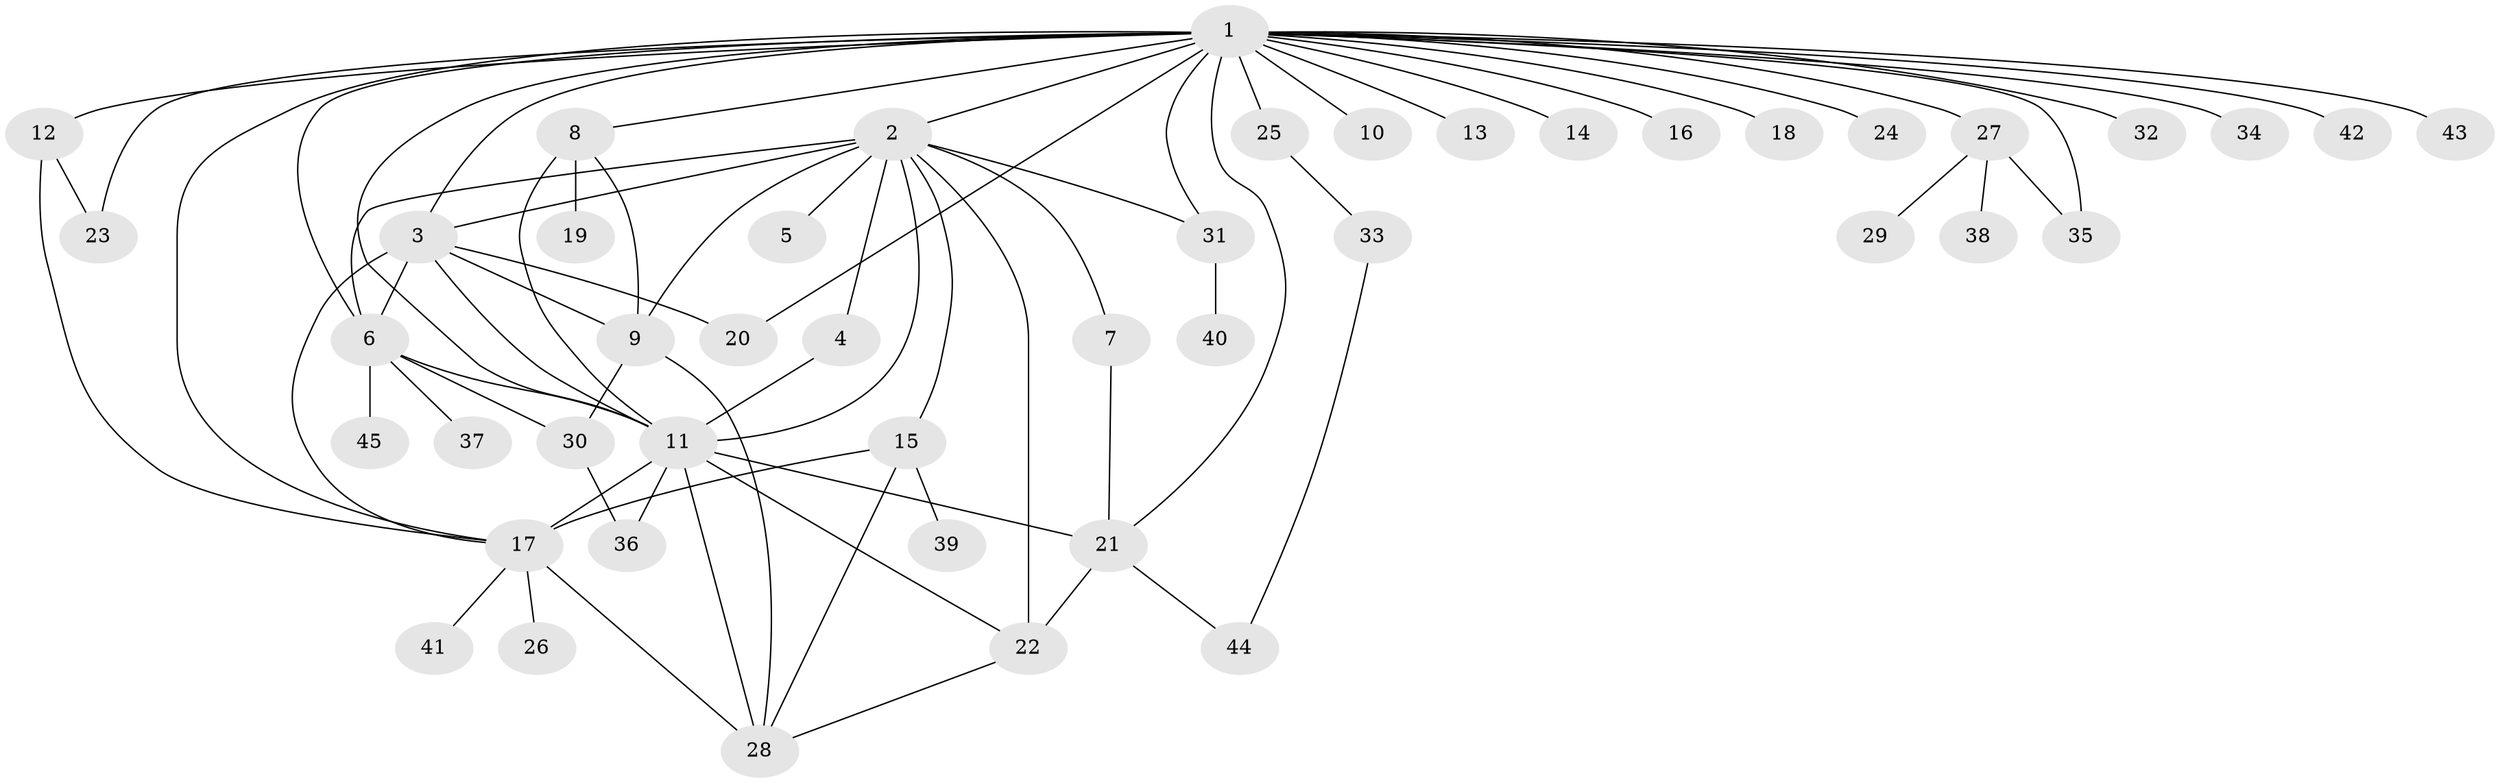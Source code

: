 // original degree distribution, {31: 0.011494252873563218, 13: 0.011494252873563218, 17: 0.011494252873563218, 3: 0.05747126436781609, 1: 0.4942528735632184, 2: 0.21839080459770116, 8: 0.011494252873563218, 4: 0.08045977011494253, 15: 0.011494252873563218, 5: 0.05747126436781609, 7: 0.011494252873563218, 6: 0.022988505747126436}
// Generated by graph-tools (version 1.1) at 2025/35/03/09/25 02:35:30]
// undirected, 45 vertices, 73 edges
graph export_dot {
graph [start="1"]
  node [color=gray90,style=filled];
  1;
  2;
  3;
  4;
  5;
  6;
  7;
  8;
  9;
  10;
  11;
  12;
  13;
  14;
  15;
  16;
  17;
  18;
  19;
  20;
  21;
  22;
  23;
  24;
  25;
  26;
  27;
  28;
  29;
  30;
  31;
  32;
  33;
  34;
  35;
  36;
  37;
  38;
  39;
  40;
  41;
  42;
  43;
  44;
  45;
  1 -- 2 [weight=1.0];
  1 -- 3 [weight=1.0];
  1 -- 6 [weight=2.0];
  1 -- 8 [weight=2.0];
  1 -- 10 [weight=1.0];
  1 -- 11 [weight=1.0];
  1 -- 12 [weight=1.0];
  1 -- 13 [weight=1.0];
  1 -- 14 [weight=1.0];
  1 -- 16 [weight=1.0];
  1 -- 17 [weight=1.0];
  1 -- 18 [weight=1.0];
  1 -- 20 [weight=1.0];
  1 -- 21 [weight=1.0];
  1 -- 23 [weight=1.0];
  1 -- 24 [weight=1.0];
  1 -- 25 [weight=1.0];
  1 -- 27 [weight=1.0];
  1 -- 31 [weight=1.0];
  1 -- 32 [weight=1.0];
  1 -- 34 [weight=1.0];
  1 -- 35 [weight=1.0];
  1 -- 42 [weight=1.0];
  1 -- 43 [weight=1.0];
  2 -- 3 [weight=1.0];
  2 -- 4 [weight=1.0];
  2 -- 5 [weight=2.0];
  2 -- 6 [weight=1.0];
  2 -- 7 [weight=1.0];
  2 -- 9 [weight=1.0];
  2 -- 11 [weight=1.0];
  2 -- 15 [weight=1.0];
  2 -- 22 [weight=1.0];
  2 -- 31 [weight=1.0];
  3 -- 6 [weight=8.0];
  3 -- 9 [weight=1.0];
  3 -- 11 [weight=1.0];
  3 -- 17 [weight=1.0];
  3 -- 20 [weight=1.0];
  4 -- 11 [weight=1.0];
  6 -- 11 [weight=1.0];
  6 -- 30 [weight=1.0];
  6 -- 37 [weight=1.0];
  6 -- 45 [weight=1.0];
  7 -- 21 [weight=1.0];
  8 -- 9 [weight=1.0];
  8 -- 11 [weight=1.0];
  8 -- 19 [weight=3.0];
  9 -- 28 [weight=1.0];
  9 -- 30 [weight=2.0];
  11 -- 17 [weight=2.0];
  11 -- 21 [weight=1.0];
  11 -- 22 [weight=1.0];
  11 -- 28 [weight=1.0];
  11 -- 36 [weight=2.0];
  12 -- 17 [weight=1.0];
  12 -- 23 [weight=1.0];
  15 -- 17 [weight=1.0];
  15 -- 28 [weight=1.0];
  15 -- 39 [weight=1.0];
  17 -- 26 [weight=1.0];
  17 -- 28 [weight=1.0];
  17 -- 41 [weight=1.0];
  21 -- 22 [weight=2.0];
  21 -- 44 [weight=1.0];
  22 -- 28 [weight=1.0];
  25 -- 33 [weight=2.0];
  27 -- 29 [weight=1.0];
  27 -- 35 [weight=1.0];
  27 -- 38 [weight=1.0];
  30 -- 36 [weight=1.0];
  31 -- 40 [weight=1.0];
  33 -- 44 [weight=1.0];
}
